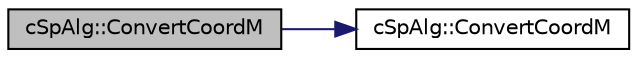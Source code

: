 digraph "cSpAlg::ConvertCoordM"
{
 // LATEX_PDF_SIZE
  edge [fontname="Helvetica",fontsize="10",labelfontname="Helvetica",labelfontsize="10"];
  node [fontname="Helvetica",fontsize="10",shape=record];
  rankdir="LR";
  Node1 [label="cSpAlg::ConvertCoordM",height=0.2,width=0.4,color="black", fillcolor="grey75", style="filled", fontcolor="black",tooltip=" "];
  Node1 -> Node2 [color="midnightblue",fontsize="10",style="solid",fontname="Helvetica"];
  Node2 [label="cSpAlg::ConvertCoordM",height=0.2,width=0.4,color="black", fillcolor="white", style="filled",URL="$classc_sp_alg.html#ae1cc19efdecb0b8b0b3b0d4187ec0bdd",tooltip=" "];
}
